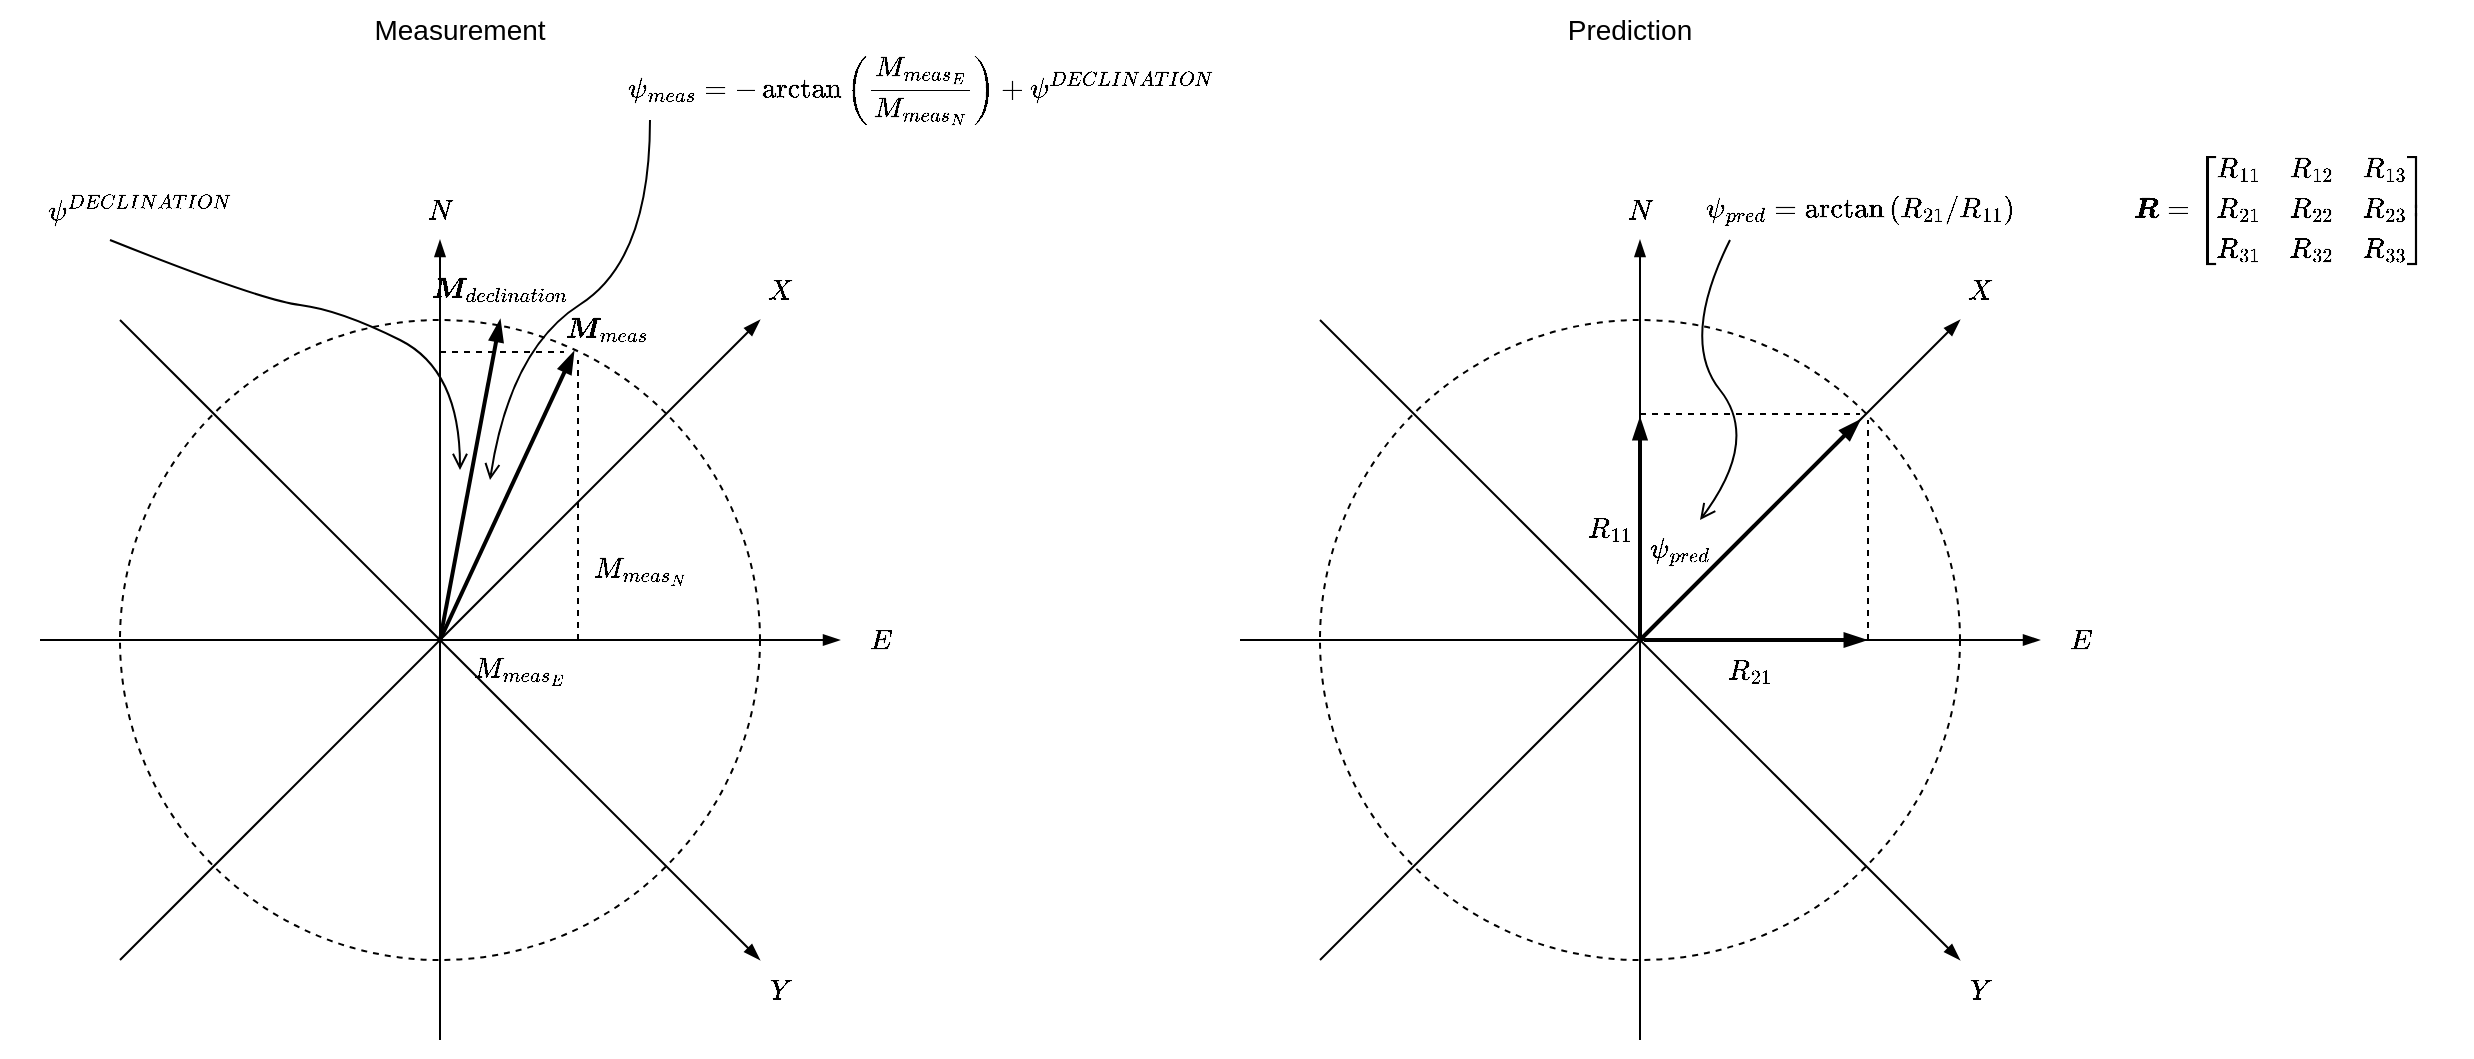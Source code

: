 <mxfile version="22.0.2" type="device">
  <diagram id="HbHYC7H_CcWS17Nb0F2i" name="第 1 页">
    <mxGraphModel dx="1229" dy="1144" grid="1" gridSize="10" guides="1" tooltips="1" connect="1" arrows="1" fold="1" page="1" pageScale="1" pageWidth="827" pageHeight="1169" math="1" shadow="0">
      <root>
        <mxCell id="0" />
        <mxCell id="1" parent="0" />
        <mxCell id="pm4lYr7Q_c_GhF8r31mS-1" value="" style="endArrow=blockThin;html=1;rounded=0;endFill=1;" parent="1" edge="1">
          <mxGeometry width="50" height="50" relative="1" as="geometry">
            <mxPoint x="160" y="600" as="sourcePoint" />
            <mxPoint x="560" y="600" as="targetPoint" />
          </mxGeometry>
        </mxCell>
        <mxCell id="pm4lYr7Q_c_GhF8r31mS-2" value="" style="endArrow=blockThin;html=1;rounded=0;endFill=1;" parent="1" edge="1">
          <mxGeometry width="50" height="50" relative="1" as="geometry">
            <mxPoint x="360" y="800" as="sourcePoint" />
            <mxPoint x="360" y="400" as="targetPoint" />
          </mxGeometry>
        </mxCell>
        <mxCell id="pm4lYr7Q_c_GhF8r31mS-4" value="" style="ellipse;whiteSpace=wrap;html=1;aspect=fixed;fillColor=none;dashed=1;" parent="1" vertex="1">
          <mxGeometry x="200" y="440" width="320" height="320" as="geometry" />
        </mxCell>
        <mxCell id="pm4lYr7Q_c_GhF8r31mS-6" value="$$N$$" style="text;html=1;strokeColor=none;fillColor=none;align=center;verticalAlign=middle;whiteSpace=wrap;rounded=0;" parent="1" vertex="1">
          <mxGeometry x="330" y="370" width="60" height="30" as="geometry" />
        </mxCell>
        <mxCell id="pm4lYr7Q_c_GhF8r31mS-7" value="$$\boldsymbol{M}_{meas}$$" style="text;html=1;strokeColor=none;fillColor=none;align=center;verticalAlign=middle;whiteSpace=wrap;rounded=0;" parent="1" vertex="1">
          <mxGeometry x="414" y="430" width="60" height="30" as="geometry" />
        </mxCell>
        <mxCell id="pm4lYr7Q_c_GhF8r31mS-8" value="$$E$$" style="text;html=1;strokeColor=none;fillColor=none;align=center;verticalAlign=middle;whiteSpace=wrap;rounded=0;" parent="1" vertex="1">
          <mxGeometry x="550" y="585" width="60" height="30" as="geometry" />
        </mxCell>
        <mxCell id="pm4lYr7Q_c_GhF8r31mS-9" value="$$M_{meas_N}$$" style="text;html=1;strokeColor=none;fillColor=none;align=center;verticalAlign=middle;whiteSpace=wrap;rounded=0;" parent="1" vertex="1">
          <mxGeometry x="430" y="550" width="60" height="30" as="geometry" />
        </mxCell>
        <mxCell id="pm4lYr7Q_c_GhF8r31mS-10" value="" style="endArrow=blockThin;html=1;rounded=0;endFill=1;" parent="1" edge="1">
          <mxGeometry width="50" height="50" relative="1" as="geometry">
            <mxPoint x="200" y="760" as="sourcePoint" />
            <mxPoint x="520" y="440" as="targetPoint" />
          </mxGeometry>
        </mxCell>
        <mxCell id="pm4lYr7Q_c_GhF8r31mS-11" value="" style="endArrow=blockThin;html=1;rounded=0;endFill=1;" parent="1" edge="1">
          <mxGeometry width="50" height="50" relative="1" as="geometry">
            <mxPoint x="200" y="440" as="sourcePoint" />
            <mxPoint x="520" y="760" as="targetPoint" />
          </mxGeometry>
        </mxCell>
        <mxCell id="pm4lYr7Q_c_GhF8r31mS-13" value="$$X$$" style="text;html=1;strokeColor=none;fillColor=none;align=center;verticalAlign=middle;whiteSpace=wrap;rounded=0;" parent="1" vertex="1">
          <mxGeometry x="500" y="410" width="60" height="30" as="geometry" />
        </mxCell>
        <mxCell id="pm4lYr7Q_c_GhF8r31mS-14" value="$$Y$$" style="text;html=1;strokeColor=none;fillColor=none;align=center;verticalAlign=middle;whiteSpace=wrap;rounded=0;" parent="1" vertex="1">
          <mxGeometry x="500" y="760" width="60" height="30" as="geometry" />
        </mxCell>
        <mxCell id="pm4lYr7Q_c_GhF8r31mS-15" value="" style="endArrow=blockThin;html=1;rounded=0;endFill=1;entryX=0.709;entryY=0.05;entryDx=0;entryDy=0;entryPerimeter=0;strokeWidth=2;" parent="1" target="pm4lYr7Q_c_GhF8r31mS-4" edge="1">
          <mxGeometry width="50" height="50" relative="1" as="geometry">
            <mxPoint x="360" y="600" as="sourcePoint" />
            <mxPoint x="420" y="470" as="targetPoint" />
          </mxGeometry>
        </mxCell>
        <mxCell id="pm4lYr7Q_c_GhF8r31mS-16" value="" style="endArrow=none;dashed=1;html=1;rounded=0;" parent="1" edge="1">
          <mxGeometry width="50" height="50" relative="1" as="geometry">
            <mxPoint x="429" y="600" as="sourcePoint" />
            <mxPoint x="429" y="460" as="targetPoint" />
          </mxGeometry>
        </mxCell>
        <mxCell id="pm4lYr7Q_c_GhF8r31mS-17" value="" style="endArrow=none;dashed=1;html=1;rounded=0;" parent="1" edge="1">
          <mxGeometry width="50" height="50" relative="1" as="geometry">
            <mxPoint x="360" y="456" as="sourcePoint" />
            <mxPoint x="422" y="456" as="targetPoint" />
          </mxGeometry>
        </mxCell>
        <mxCell id="pm4lYr7Q_c_GhF8r31mS-18" value="$$M_{meas_E}$$" style="text;html=1;strokeColor=none;fillColor=none;align=center;verticalAlign=middle;whiteSpace=wrap;rounded=0;" parent="1" vertex="1">
          <mxGeometry x="370" y="600" width="60" height="30" as="geometry" />
        </mxCell>
        <mxCell id="pm4lYr7Q_c_GhF8r31mS-19" value="" style="endArrow=blockThin;html=1;rounded=0;endFill=1;strokeWidth=2;entryX=0.594;entryY=0;entryDx=0;entryDy=0;entryPerimeter=0;" parent="1" target="pm4lYr7Q_c_GhF8r31mS-4" edge="1">
          <mxGeometry width="50" height="50" relative="1" as="geometry">
            <mxPoint x="360" y="600" as="sourcePoint" />
            <mxPoint x="380" y="490" as="targetPoint" />
          </mxGeometry>
        </mxCell>
        <mxCell id="pm4lYr7Q_c_GhF8r31mS-20" value="$$\psi^{DECLINATION}$$" style="text;html=1;strokeColor=none;fillColor=none;align=center;verticalAlign=middle;whiteSpace=wrap;rounded=0;" parent="1" vertex="1">
          <mxGeometry x="180" y="370" width="60" height="30" as="geometry" />
        </mxCell>
        <mxCell id="pm4lYr7Q_c_GhF8r31mS-21" value="$$\psi_{meas}=-\arctan\left(\dfrac{M_{meas_{E}}}{M_{meas_{N}}}\right)+\psi^{DECLINATION}$$" style="text;html=1;strokeColor=none;fillColor=none;align=center;verticalAlign=middle;whiteSpace=wrap;rounded=0;" parent="1" vertex="1">
          <mxGeometry x="570" y="310" width="60" height="30" as="geometry" />
        </mxCell>
        <mxCell id="pm4lYr7Q_c_GhF8r31mS-26" value="" style="curved=1;endArrow=open;html=1;rounded=0;endFill=0;" parent="1" edge="1">
          <mxGeometry width="50" height="50" relative="1" as="geometry">
            <mxPoint x="465" y="340" as="sourcePoint" />
            <mxPoint x="385" y="520" as="targetPoint" />
            <Array as="points">
              <mxPoint x="465" y="410" />
              <mxPoint x="395" y="454.5" />
            </Array>
          </mxGeometry>
        </mxCell>
        <mxCell id="pm4lYr7Q_c_GhF8r31mS-27" value="" style="curved=1;endArrow=open;html=1;rounded=0;endFill=0;exitX=0.25;exitY=1;exitDx=0;exitDy=0;" parent="1" source="pm4lYr7Q_c_GhF8r31mS-20" edge="1">
          <mxGeometry width="50" height="50" relative="1" as="geometry">
            <mxPoint x="230" y="390" as="sourcePoint" />
            <mxPoint x="370" y="515" as="targetPoint" />
            <Array as="points">
              <mxPoint x="270" y="430" />
              <mxPoint x="310" y="435" />
              <mxPoint x="370" y="465" />
            </Array>
          </mxGeometry>
        </mxCell>
        <mxCell id="pm4lYr7Q_c_GhF8r31mS-28" value="$$\boldsymbol{M}_{declination}$$" style="text;html=1;strokeColor=none;fillColor=none;align=center;verticalAlign=middle;whiteSpace=wrap;rounded=0;" parent="1" vertex="1">
          <mxGeometry x="360" y="410" width="60" height="30" as="geometry" />
        </mxCell>
        <mxCell id="21rV8mTMvlJLVHiCJ_5v-1" value="Measurement" style="text;html=1;strokeColor=none;fillColor=none;align=center;verticalAlign=middle;whiteSpace=wrap;rounded=0;fontSize=14;" parent="1" vertex="1">
          <mxGeometry x="330" y="280" width="80" height="30" as="geometry" />
        </mxCell>
        <mxCell id="21rV8mTMvlJLVHiCJ_5v-2" value="Prediction" style="text;html=1;strokeColor=none;fillColor=none;align=center;verticalAlign=middle;whiteSpace=wrap;rounded=0;fontSize=14;" parent="1" vertex="1">
          <mxGeometry x="920" y="280" width="70" height="30" as="geometry" />
        </mxCell>
        <mxCell id="21rV8mTMvlJLVHiCJ_5v-3" value="" style="endArrow=blockThin;html=1;rounded=0;endFill=1;" parent="1" edge="1">
          <mxGeometry width="50" height="50" relative="1" as="geometry">
            <mxPoint x="760" y="600" as="sourcePoint" />
            <mxPoint x="1160" y="600" as="targetPoint" />
          </mxGeometry>
        </mxCell>
        <mxCell id="21rV8mTMvlJLVHiCJ_5v-4" value="" style="endArrow=blockThin;html=1;rounded=0;endFill=1;" parent="1" edge="1">
          <mxGeometry width="50" height="50" relative="1" as="geometry">
            <mxPoint x="960" y="800" as="sourcePoint" />
            <mxPoint x="960" y="400" as="targetPoint" />
          </mxGeometry>
        </mxCell>
        <mxCell id="21rV8mTMvlJLVHiCJ_5v-5" value="" style="ellipse;whiteSpace=wrap;html=1;aspect=fixed;fillColor=none;dashed=1;" parent="1" vertex="1">
          <mxGeometry x="800" y="440" width="320" height="320" as="geometry" />
        </mxCell>
        <mxCell id="21rV8mTMvlJLVHiCJ_5v-6" value="$$N$$" style="text;html=1;strokeColor=none;fillColor=none;align=center;verticalAlign=middle;whiteSpace=wrap;rounded=0;" parent="1" vertex="1">
          <mxGeometry x="930" y="370" width="60" height="30" as="geometry" />
        </mxCell>
        <mxCell id="21rV8mTMvlJLVHiCJ_5v-8" value="$$E$$" style="text;html=1;strokeColor=none;fillColor=none;align=center;verticalAlign=middle;whiteSpace=wrap;rounded=0;" parent="1" vertex="1">
          <mxGeometry x="1150" y="585" width="60" height="30" as="geometry" />
        </mxCell>
        <mxCell id="21rV8mTMvlJLVHiCJ_5v-10" value="" style="endArrow=blockThin;html=1;rounded=0;endFill=1;" parent="1" edge="1">
          <mxGeometry width="50" height="50" relative="1" as="geometry">
            <mxPoint x="800" y="760" as="sourcePoint" />
            <mxPoint x="1120" y="440" as="targetPoint" />
          </mxGeometry>
        </mxCell>
        <mxCell id="21rV8mTMvlJLVHiCJ_5v-11" value="" style="endArrow=blockThin;html=1;rounded=0;endFill=1;" parent="1" edge="1">
          <mxGeometry width="50" height="50" relative="1" as="geometry">
            <mxPoint x="800" y="440" as="sourcePoint" />
            <mxPoint x="1120" y="760" as="targetPoint" />
          </mxGeometry>
        </mxCell>
        <mxCell id="21rV8mTMvlJLVHiCJ_5v-12" value="$$X$$" style="text;html=1;strokeColor=none;fillColor=none;align=center;verticalAlign=middle;whiteSpace=wrap;rounded=0;" parent="1" vertex="1">
          <mxGeometry x="1100" y="410" width="60" height="30" as="geometry" />
        </mxCell>
        <mxCell id="21rV8mTMvlJLVHiCJ_5v-13" value="$$Y$$" style="text;html=1;strokeColor=none;fillColor=none;align=center;verticalAlign=middle;whiteSpace=wrap;rounded=0;" parent="1" vertex="1">
          <mxGeometry x="1100" y="760" width="60" height="30" as="geometry" />
        </mxCell>
        <mxCell id="21rV8mTMvlJLVHiCJ_5v-22" value="" style="endArrow=none;dashed=1;html=1;rounded=0;" parent="1" edge="1">
          <mxGeometry width="50" height="50" relative="1" as="geometry">
            <mxPoint x="1074" y="600" as="sourcePoint" />
            <mxPoint x="1074" y="490" as="targetPoint" />
          </mxGeometry>
        </mxCell>
        <mxCell id="21rV8mTMvlJLVHiCJ_5v-23" value="" style="endArrow=none;dashed=1;html=1;rounded=0;" parent="1" edge="1">
          <mxGeometry width="50" height="50" relative="1" as="geometry">
            <mxPoint x="960" y="487" as="sourcePoint" />
            <mxPoint x="1070" y="487" as="targetPoint" />
          </mxGeometry>
        </mxCell>
        <mxCell id="21rV8mTMvlJLVHiCJ_5v-24" value="$$\boldsymbol{R}=\left[\begin{array}{ccc} R_{11} &amp;amp; R_{12} &amp;amp; R_{13} \\ R_{21} &amp;amp; R_{22} &amp;amp; R_{23} \\ R_{31} &amp;amp; R_{32} &amp;amp; R_{33} \end{array}\right]$$" style="text;html=1;strokeColor=none;fillColor=none;align=center;verticalAlign=middle;whiteSpace=wrap;rounded=0;" parent="1" vertex="1">
          <mxGeometry x="1250" y="370" width="60" height="30" as="geometry" />
        </mxCell>
        <mxCell id="21rV8mTMvlJLVHiCJ_5v-25" value="" style="endArrow=blockThin;html=1;rounded=0;endFill=1;strokeWidth=2;" parent="1" edge="1">
          <mxGeometry width="50" height="50" relative="1" as="geometry">
            <mxPoint x="960" y="600" as="sourcePoint" />
            <mxPoint x="1070" y="490" as="targetPoint" />
          </mxGeometry>
        </mxCell>
        <mxCell id="21rV8mTMvlJLVHiCJ_5v-26" value="" style="endArrow=blockThin;html=1;rounded=0;endFill=1;strokeWidth=2;" parent="1" edge="1">
          <mxGeometry width="50" height="50" relative="1" as="geometry">
            <mxPoint x="962" y="600" as="sourcePoint" />
            <mxPoint x="1073" y="600" as="targetPoint" />
          </mxGeometry>
        </mxCell>
        <mxCell id="21rV8mTMvlJLVHiCJ_5v-27" value="" style="endArrow=blockThin;html=1;rounded=0;endFill=1;strokeWidth=2;" parent="1" edge="1">
          <mxGeometry width="50" height="50" relative="1" as="geometry">
            <mxPoint x="960" y="600" as="sourcePoint" />
            <mxPoint x="960" y="489" as="targetPoint" />
          </mxGeometry>
        </mxCell>
        <mxCell id="21rV8mTMvlJLVHiCJ_5v-28" value="$$R_{11}$$" style="text;html=1;strokeColor=none;fillColor=none;align=center;verticalAlign=middle;whiteSpace=wrap;rounded=0;" parent="1" vertex="1">
          <mxGeometry x="915" y="529" width="60" height="30" as="geometry" />
        </mxCell>
        <mxCell id="21rV8mTMvlJLVHiCJ_5v-29" value="$$R_{21}$$" style="text;html=1;strokeColor=none;fillColor=none;align=center;verticalAlign=middle;whiteSpace=wrap;rounded=0;" parent="1" vertex="1">
          <mxGeometry x="985" y="600" width="60" height="30" as="geometry" />
        </mxCell>
        <mxCell id="21rV8mTMvlJLVHiCJ_5v-30" value="$$\psi_{pred}$$" style="text;html=1;strokeColor=none;fillColor=none;align=center;verticalAlign=middle;whiteSpace=wrap;rounded=0;" parent="1" vertex="1">
          <mxGeometry x="950" y="540" width="60" height="30" as="geometry" />
        </mxCell>
        <mxCell id="21rV8mTMvlJLVHiCJ_5v-31" value="$$\psi_{pred}=\arctan\left(R_{21}/R_{11}\right)$$" style="text;html=1;strokeColor=none;fillColor=none;align=center;verticalAlign=middle;whiteSpace=wrap;rounded=0;" parent="1" vertex="1">
          <mxGeometry x="1040" y="370" width="60" height="30" as="geometry" />
        </mxCell>
        <mxCell id="21rV8mTMvlJLVHiCJ_5v-32" value="" style="curved=1;endArrow=open;html=1;rounded=0;endFill=0;" parent="1" edge="1">
          <mxGeometry width="50" height="50" relative="1" as="geometry">
            <mxPoint x="1005" y="400" as="sourcePoint" />
            <mxPoint x="990" y="540" as="targetPoint" />
            <Array as="points">
              <mxPoint x="980" y="450" />
              <mxPoint x="1020" y="500" />
            </Array>
          </mxGeometry>
        </mxCell>
      </root>
    </mxGraphModel>
  </diagram>
</mxfile>
